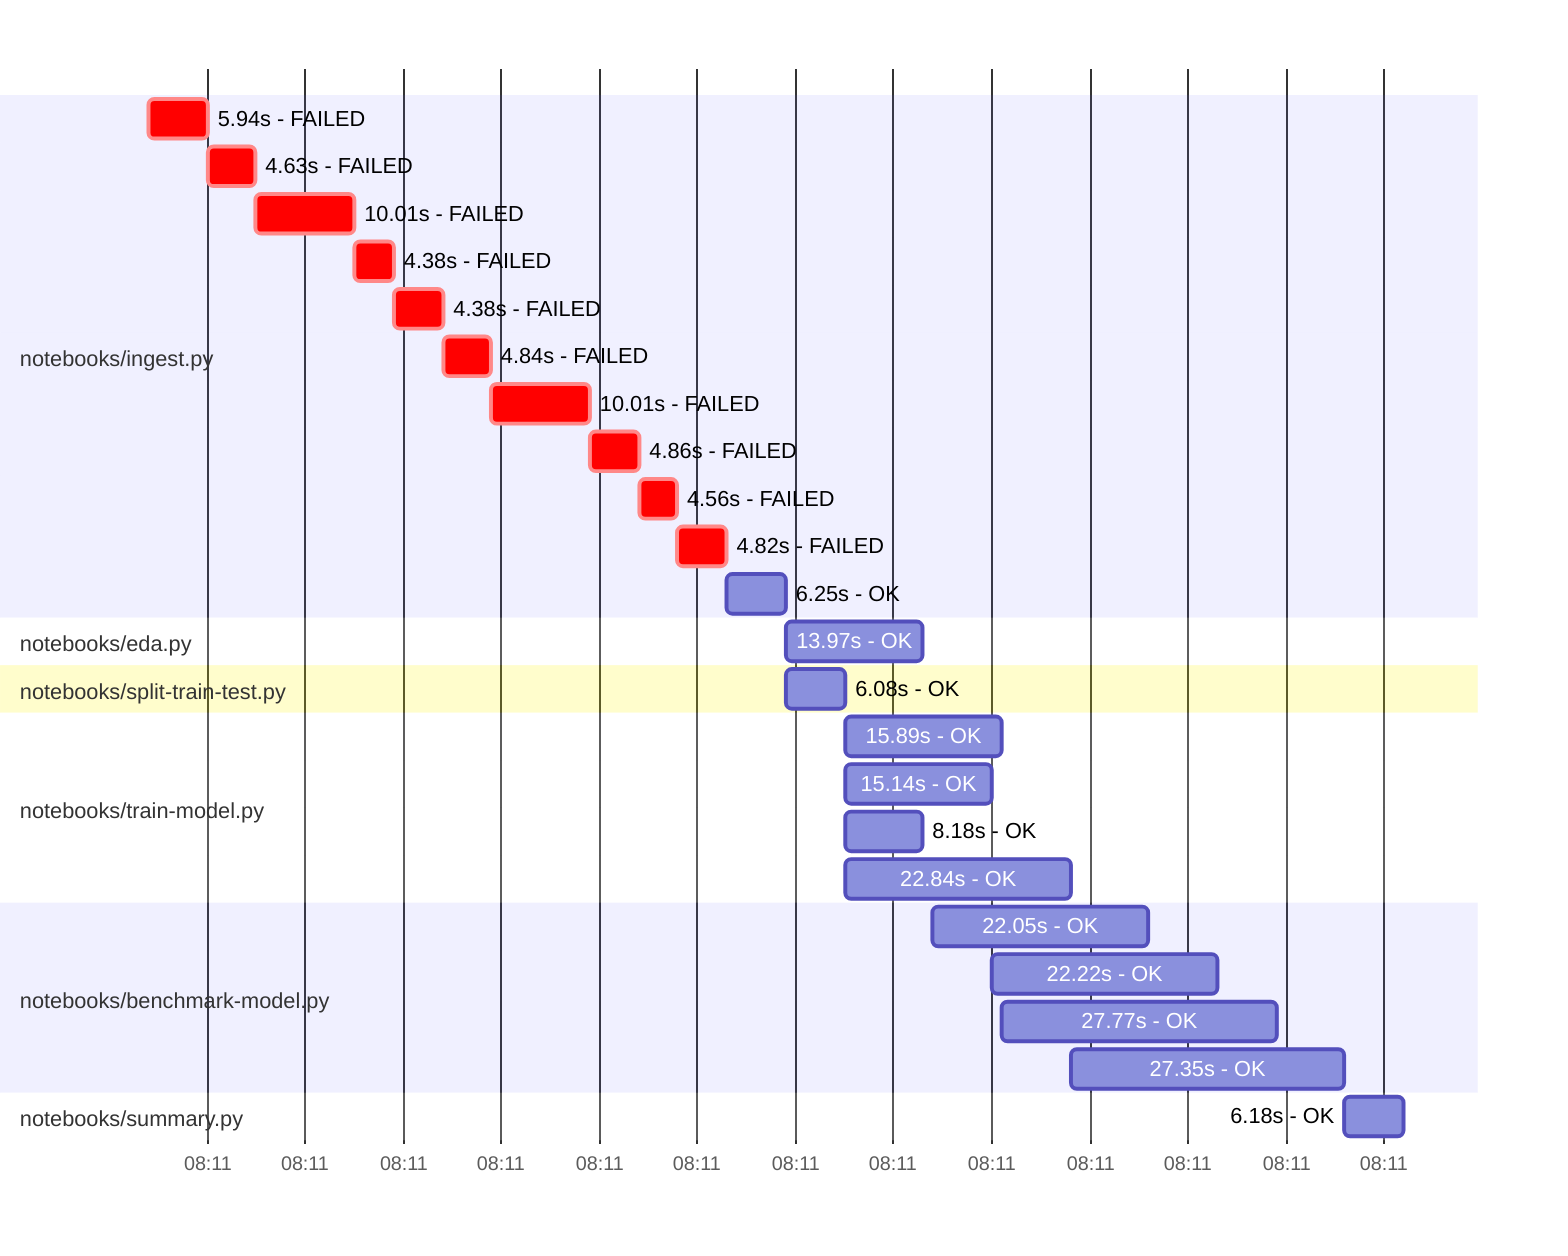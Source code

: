 gantt
    %% Mermaid input file for drawing Gantt chart of runlog runtimes
    %% See https://mermaid-js.github.io/mermaid/#/gantt
    %%
    axisFormat %H:%M
    %%
    %% Give timestamps as unix timestamps (ms)
    dateFormat x
    %%
    section notebooks/ingest.py
    5.94s - FAILED :crit , 1671086544 , 1671086550 
    4.63s - FAILED :crit , 1671086550 , 1671086555 
    10.01s - FAILED :crit , 1671086555 , 1671086565 
    4.38s - FAILED :crit , 1671086565 , 1671086569 
    4.38s - FAILED :crit , 1671086569 , 1671086574 
    4.84s - FAILED :crit , 1671086574 , 1671086579 
    10.01s - FAILED :crit , 1671086579 , 1671086589 
    4.86s - FAILED :crit , 1671086589 , 1671086594 
    4.56s - FAILED :crit , 1671086594 , 1671086598 
    4.82s - FAILED :crit , 1671086598 , 1671086603 
    6.25s - OK : , 1671086603 , 1671086609 
    section notebooks/eda.py
    13.97s - OK : , 1671086609 , 1671086623 
    section notebooks/split-train-test.py
    6.08s - OK : , 1671086609 , 1671086615 
    section notebooks/train-model.py
    15.89s - OK : , 1671086615 , 1671086631 
    section notebooks/train-model.py
    15.14s - OK : , 1671086615 , 1671086630 
    section notebooks/train-model.py
    8.18s - OK : , 1671086615 , 1671086623 
    section notebooks/train-model.py
    22.84s - OK : , 1671086615 , 1671086638 
    section notebooks/benchmark-model.py
    22.05s - OK : , 1671086624 , 1671086646 
    section notebooks/benchmark-model.py
    22.22s - OK : , 1671086630 , 1671086653 
    section notebooks/benchmark-model.py
    27.77s - OK : , 1671086631 , 1671086659 
    section notebooks/benchmark-model.py
    27.35s - OK : , 1671086638 , 1671086666 
    section notebooks/summary.py
    6.18s - OK : , 1671086666 , 1671086672